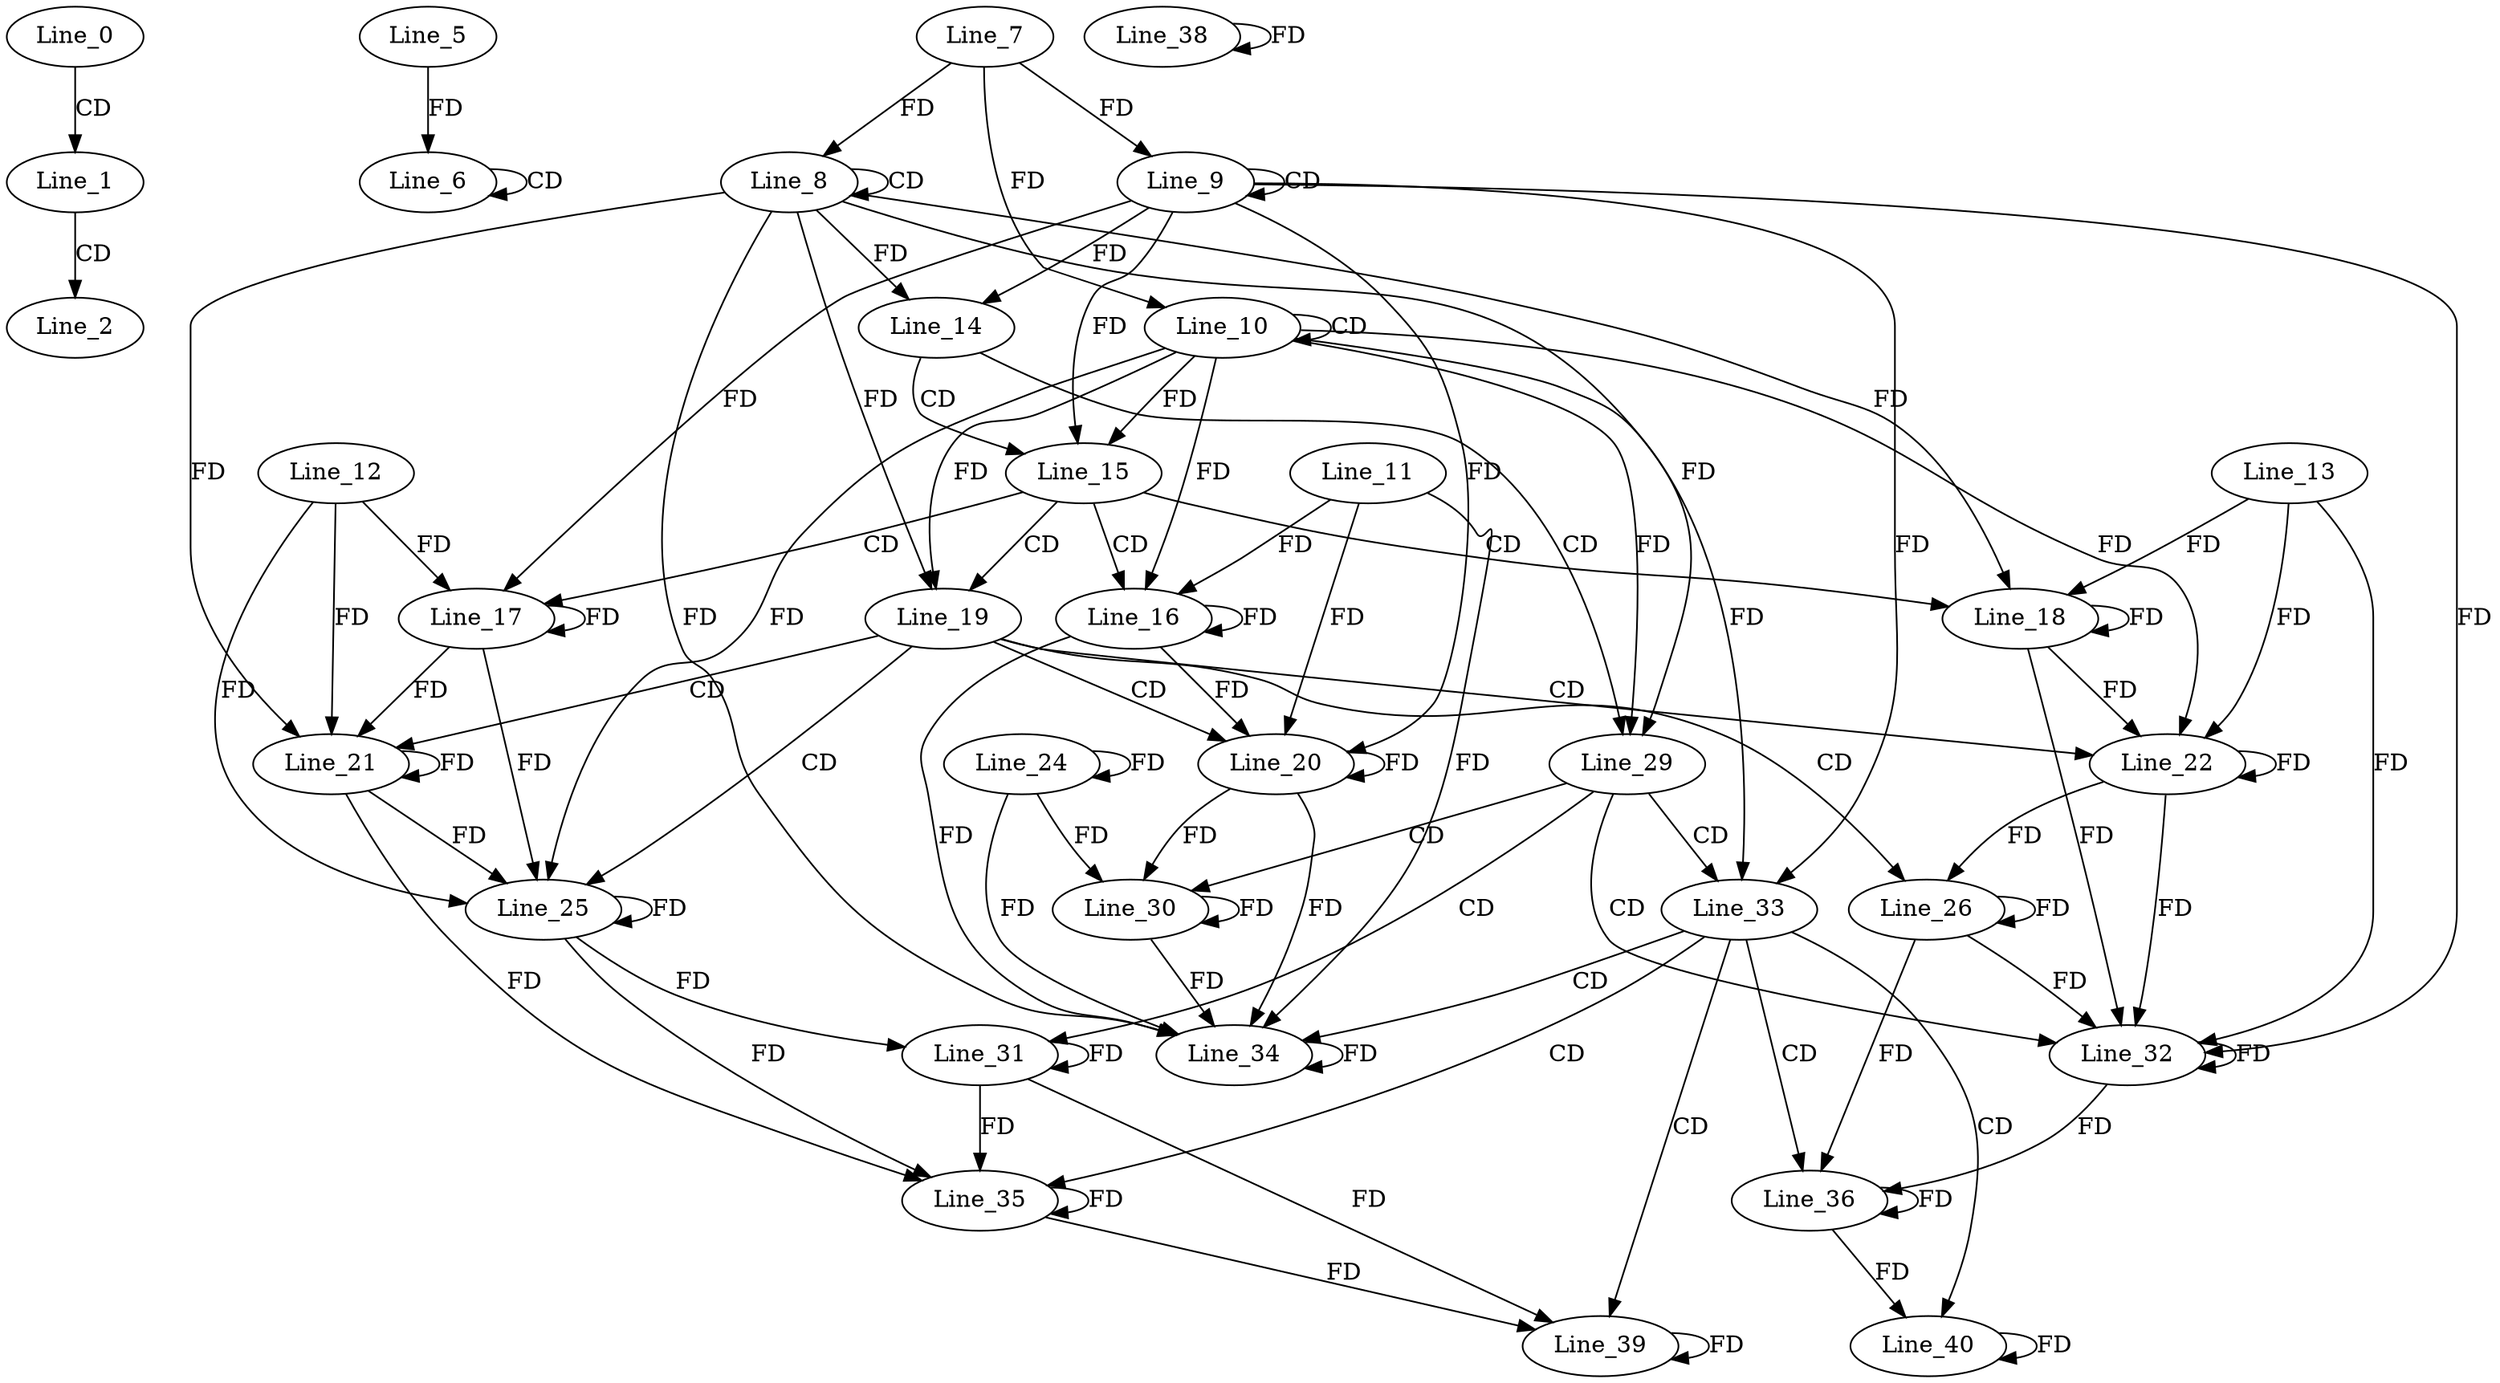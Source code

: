 digraph G {
  Line_0;
  Line_1;
  Line_2;
  Line_6;
  Line_6;
  Line_5;
  Line_8;
  Line_8;
  Line_7;
  Line_8;
  Line_9;
  Line_9;
  Line_9;
  Line_10;
  Line_10;
  Line_10;
  Line_14;
  Line_15;
  Line_16;
  Line_11;
  Line_17;
  Line_12;
  Line_18;
  Line_13;
  Line_19;
  Line_20;
  Line_21;
  Line_22;
  Line_24;
  Line_25;
  Line_26;
  Line_29;
  Line_30;
  Line_31;
  Line_32;
  Line_33;
  Line_34;
  Line_35;
  Line_36;
  Line_38;
  Line_39;
  Line_40;
  Line_0 -> Line_1 [ label="CD" ];
  Line_1 -> Line_2 [ label="CD" ];
  Line_6 -> Line_6 [ label="CD" ];
  Line_5 -> Line_6 [ label="FD" ];
  Line_8 -> Line_8 [ label="CD" ];
  Line_7 -> Line_8 [ label="FD" ];
  Line_9 -> Line_9 [ label="CD" ];
  Line_7 -> Line_9 [ label="FD" ];
  Line_10 -> Line_10 [ label="CD" ];
  Line_7 -> Line_10 [ label="FD" ];
  Line_8 -> Line_14 [ label="FD" ];
  Line_9 -> Line_14 [ label="FD" ];
  Line_14 -> Line_15 [ label="CD" ];
  Line_9 -> Line_15 [ label="FD" ];
  Line_10 -> Line_15 [ label="FD" ];
  Line_15 -> Line_16 [ label="CD" ];
  Line_11 -> Line_16 [ label="FD" ];
  Line_16 -> Line_16 [ label="FD" ];
  Line_10 -> Line_16 [ label="FD" ];
  Line_15 -> Line_17 [ label="CD" ];
  Line_12 -> Line_17 [ label="FD" ];
  Line_17 -> Line_17 [ label="FD" ];
  Line_9 -> Line_17 [ label="FD" ];
  Line_15 -> Line_18 [ label="CD" ];
  Line_13 -> Line_18 [ label="FD" ];
  Line_18 -> Line_18 [ label="FD" ];
  Line_8 -> Line_18 [ label="FD" ];
  Line_15 -> Line_19 [ label="CD" ];
  Line_10 -> Line_19 [ label="FD" ];
  Line_8 -> Line_19 [ label="FD" ];
  Line_19 -> Line_20 [ label="CD" ];
  Line_11 -> Line_20 [ label="FD" ];
  Line_16 -> Line_20 [ label="FD" ];
  Line_20 -> Line_20 [ label="FD" ];
  Line_9 -> Line_20 [ label="FD" ];
  Line_19 -> Line_21 [ label="CD" ];
  Line_12 -> Line_21 [ label="FD" ];
  Line_17 -> Line_21 [ label="FD" ];
  Line_21 -> Line_21 [ label="FD" ];
  Line_8 -> Line_21 [ label="FD" ];
  Line_19 -> Line_22 [ label="CD" ];
  Line_13 -> Line_22 [ label="FD" ];
  Line_18 -> Line_22 [ label="FD" ];
  Line_22 -> Line_22 [ label="FD" ];
  Line_10 -> Line_22 [ label="FD" ];
  Line_24 -> Line_24 [ label="FD" ];
  Line_19 -> Line_25 [ label="CD" ];
  Line_12 -> Line_25 [ label="FD" ];
  Line_17 -> Line_25 [ label="FD" ];
  Line_21 -> Line_25 [ label="FD" ];
  Line_25 -> Line_25 [ label="FD" ];
  Line_10 -> Line_25 [ label="FD" ];
  Line_19 -> Line_26 [ label="CD" ];
  Line_22 -> Line_26 [ label="FD" ];
  Line_26 -> Line_26 [ label="FD" ];
  Line_14 -> Line_29 [ label="CD" ];
  Line_8 -> Line_29 [ label="FD" ];
  Line_10 -> Line_29 [ label="FD" ];
  Line_29 -> Line_30 [ label="CD" ];
  Line_20 -> Line_30 [ label="FD" ];
  Line_24 -> Line_30 [ label="FD" ];
  Line_30 -> Line_30 [ label="FD" ];
  Line_29 -> Line_31 [ label="CD" ];
  Line_25 -> Line_31 [ label="FD" ];
  Line_31 -> Line_31 [ label="FD" ];
  Line_29 -> Line_32 [ label="CD" ];
  Line_13 -> Line_32 [ label="FD" ];
  Line_18 -> Line_32 [ label="FD" ];
  Line_22 -> Line_32 [ label="FD" ];
  Line_26 -> Line_32 [ label="FD" ];
  Line_32 -> Line_32 [ label="FD" ];
  Line_9 -> Line_32 [ label="FD" ];
  Line_29 -> Line_33 [ label="CD" ];
  Line_10 -> Line_33 [ label="FD" ];
  Line_9 -> Line_33 [ label="FD" ];
  Line_33 -> Line_34 [ label="CD" ];
  Line_11 -> Line_34 [ label="FD" ];
  Line_16 -> Line_34 [ label="FD" ];
  Line_20 -> Line_34 [ label="FD" ];
  Line_24 -> Line_34 [ label="FD" ];
  Line_30 -> Line_34 [ label="FD" ];
  Line_34 -> Line_34 [ label="FD" ];
  Line_8 -> Line_34 [ label="FD" ];
  Line_33 -> Line_35 [ label="CD" ];
  Line_21 -> Line_35 [ label="FD" ];
  Line_25 -> Line_35 [ label="FD" ];
  Line_31 -> Line_35 [ label="FD" ];
  Line_35 -> Line_35 [ label="FD" ];
  Line_33 -> Line_36 [ label="CD" ];
  Line_26 -> Line_36 [ label="FD" ];
  Line_32 -> Line_36 [ label="FD" ];
  Line_36 -> Line_36 [ label="FD" ];
  Line_38 -> Line_38 [ label="FD" ];
  Line_33 -> Line_39 [ label="CD" ];
  Line_31 -> Line_39 [ label="FD" ];
  Line_35 -> Line_39 [ label="FD" ];
  Line_39 -> Line_39 [ label="FD" ];
  Line_33 -> Line_40 [ label="CD" ];
  Line_36 -> Line_40 [ label="FD" ];
  Line_40 -> Line_40 [ label="FD" ];
}
